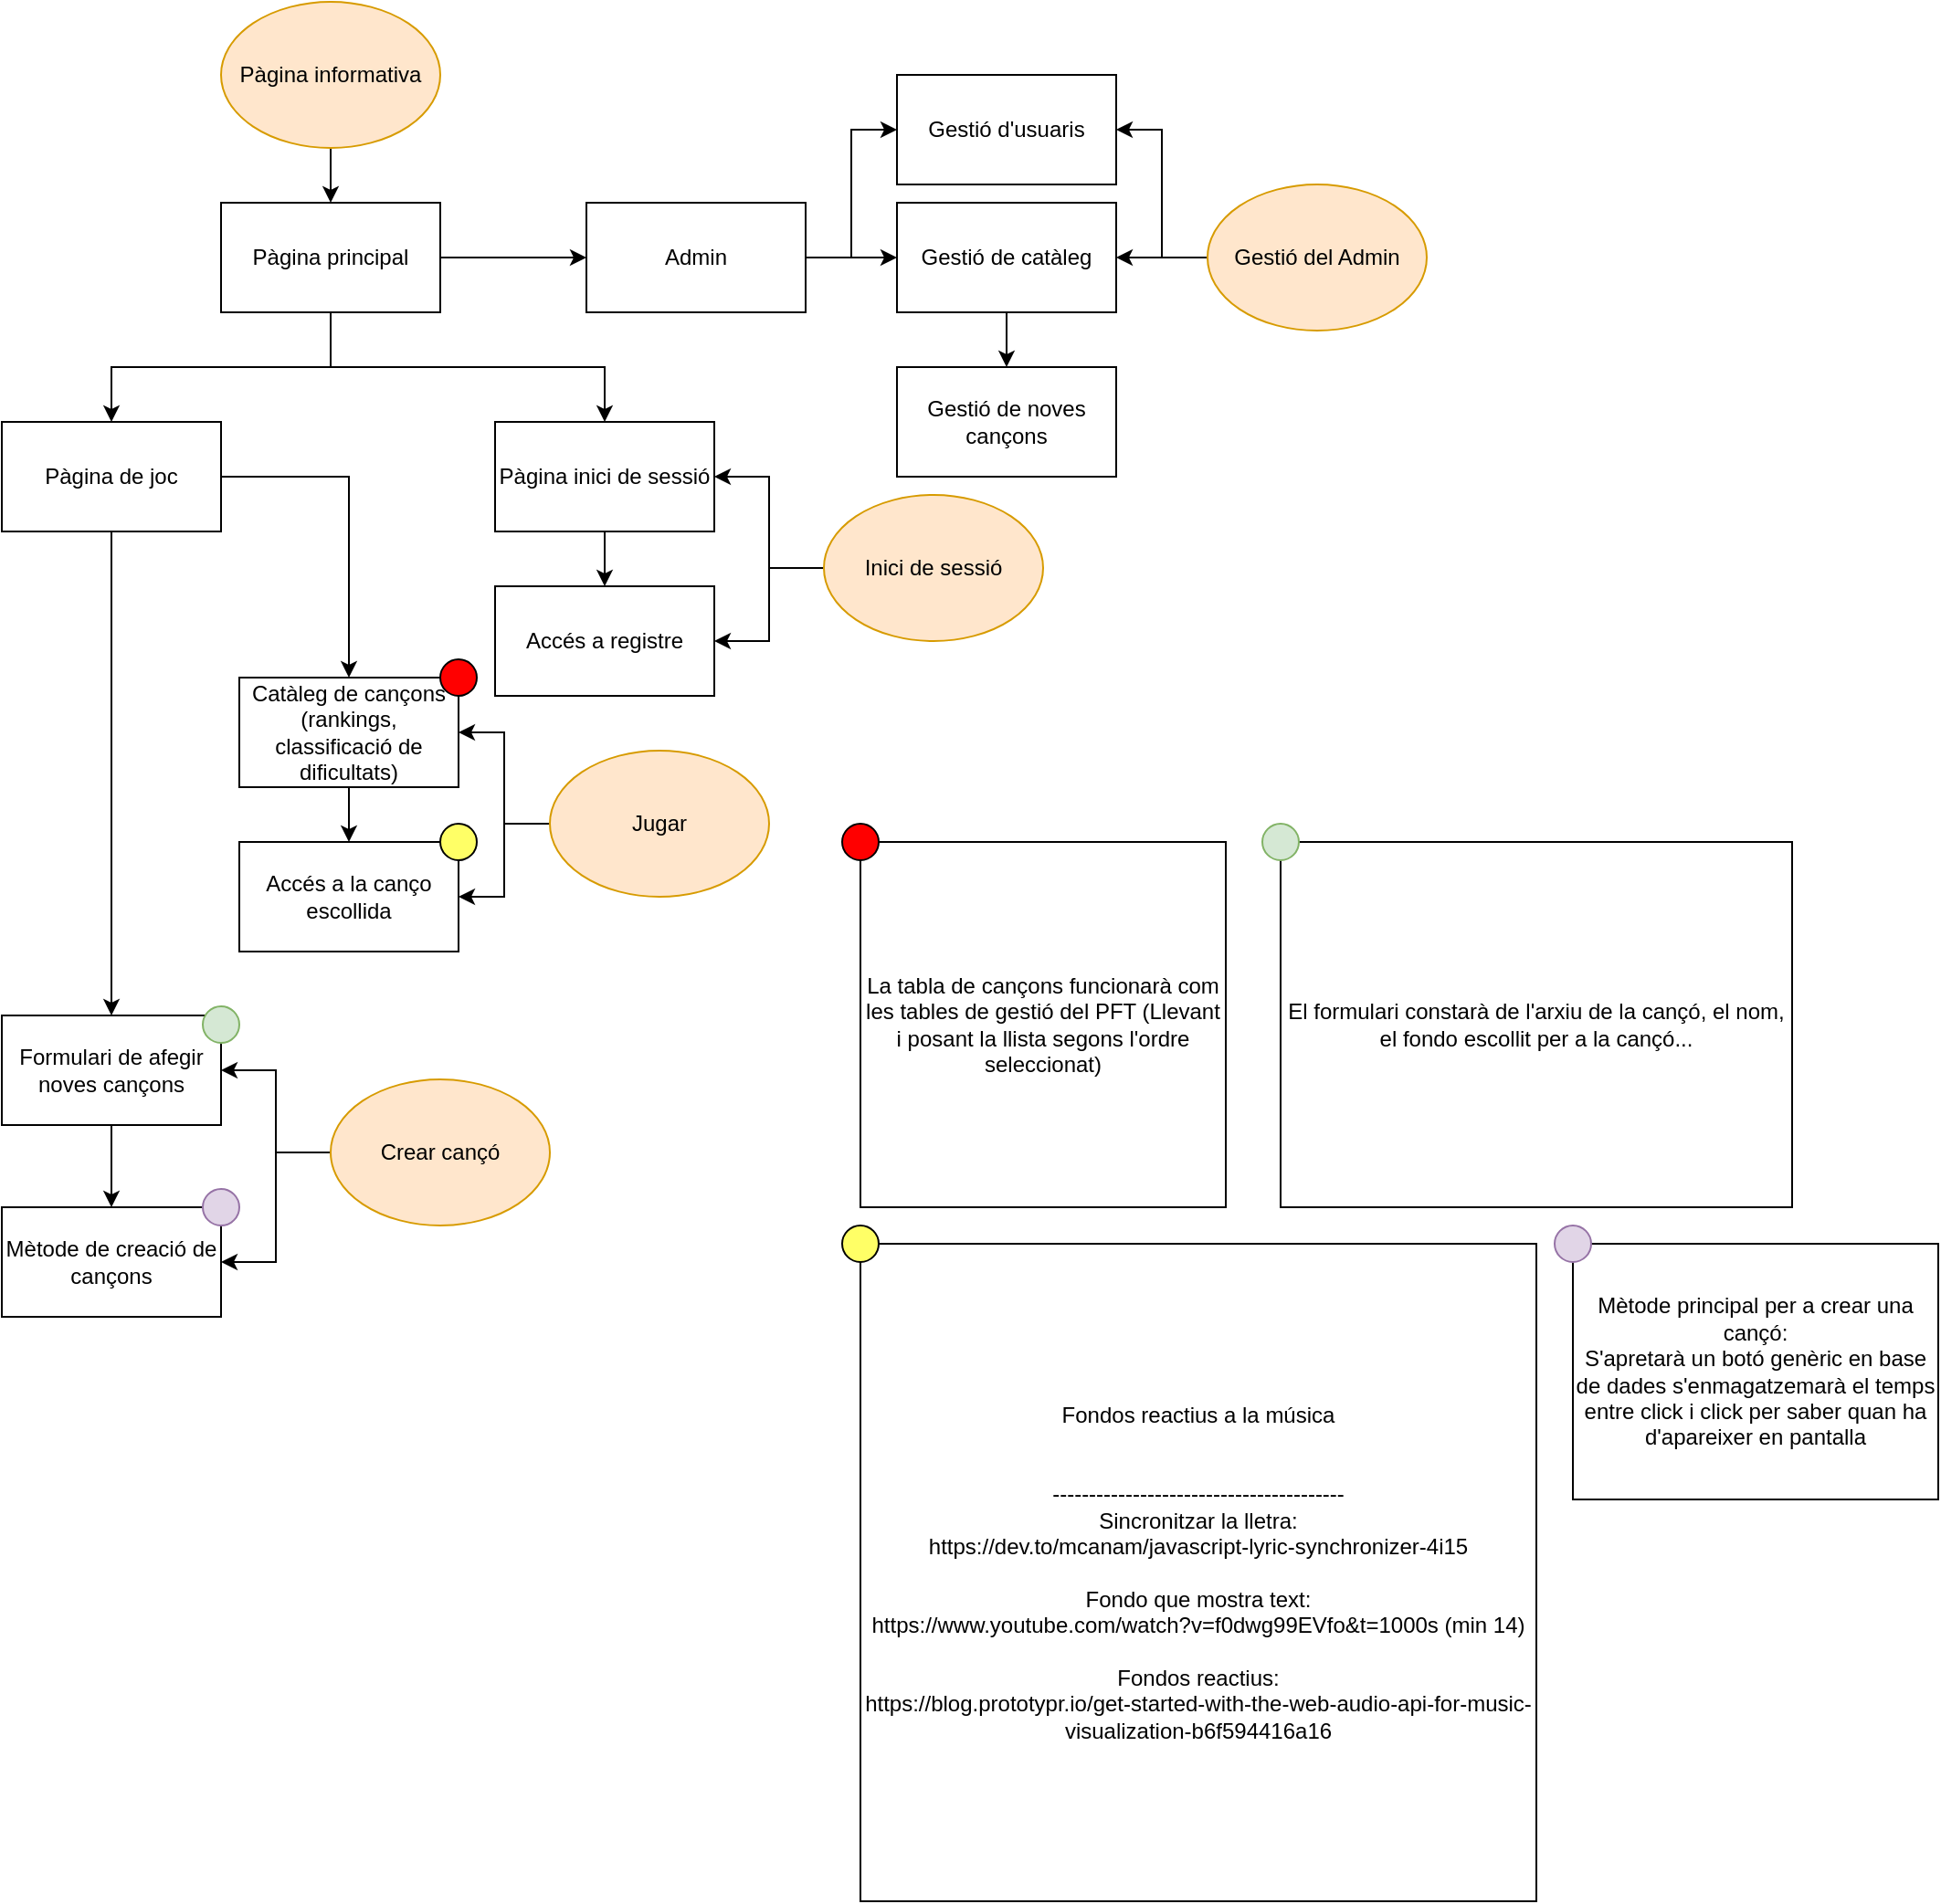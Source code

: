 <mxfile version="21.0.2" type="device"><diagram name="Página-1" id="FfgD_RqtwWtH9ZamxcaJ"><mxGraphModel dx="1009" dy="1711" grid="1" gridSize="10" guides="1" tooltips="1" connect="1" arrows="1" fold="1" page="1" pageScale="1" pageWidth="827" pageHeight="1169" math="0" shadow="0"><root><mxCell id="0"/><mxCell id="1" parent="0"/><mxCell id="VOfJ_ikj5AmutF5vIUKQ-3" style="edgeStyle=orthogonalEdgeStyle;rounded=0;orthogonalLoop=1;jettySize=auto;html=1;exitX=0.5;exitY=1;exitDx=0;exitDy=0;" parent="1" source="VOfJ_ikj5AmutF5vIUKQ-1" target="VOfJ_ikj5AmutF5vIUKQ-2" edge="1"><mxGeometry relative="1" as="geometry"/></mxCell><mxCell id="VOfJ_ikj5AmutF5vIUKQ-5" style="edgeStyle=orthogonalEdgeStyle;rounded=0;orthogonalLoop=1;jettySize=auto;html=1;" parent="1" source="VOfJ_ikj5AmutF5vIUKQ-1" target="VOfJ_ikj5AmutF5vIUKQ-4" edge="1"><mxGeometry relative="1" as="geometry"/></mxCell><mxCell id="VOfJ_ikj5AmutF5vIUKQ-14" style="edgeStyle=orthogonalEdgeStyle;rounded=0;orthogonalLoop=1;jettySize=auto;html=1;" parent="1" source="VOfJ_ikj5AmutF5vIUKQ-1" target="VOfJ_ikj5AmutF5vIUKQ-13" edge="1"><mxGeometry relative="1" as="geometry"/></mxCell><mxCell id="VOfJ_ikj5AmutF5vIUKQ-1" value="Pàgina principal" style="rounded=0;whiteSpace=wrap;html=1;" parent="1" vertex="1"><mxGeometry x="220" y="80" width="120" height="60" as="geometry"/></mxCell><mxCell id="VOfJ_ikj5AmutF5vIUKQ-12" style="edgeStyle=orthogonalEdgeStyle;rounded=0;orthogonalLoop=1;jettySize=auto;html=1;" parent="1" source="VOfJ_ikj5AmutF5vIUKQ-2" target="VOfJ_ikj5AmutF5vIUKQ-11" edge="1"><mxGeometry relative="1" as="geometry"/></mxCell><mxCell id="VOfJ_ikj5AmutF5vIUKQ-2" value="Pàgina inici de sessió" style="rounded=0;whiteSpace=wrap;html=1;" parent="1" vertex="1"><mxGeometry x="370" y="200" width="120" height="60" as="geometry"/></mxCell><mxCell id="VOfJ_ikj5AmutF5vIUKQ-8" style="edgeStyle=orthogonalEdgeStyle;rounded=0;orthogonalLoop=1;jettySize=auto;html=1;" parent="1" source="VOfJ_ikj5AmutF5vIUKQ-4" target="VOfJ_ikj5AmutF5vIUKQ-7" edge="1"><mxGeometry relative="1" as="geometry"/></mxCell><mxCell id="VOfJ_ikj5AmutF5vIUKQ-16" style="edgeStyle=orthogonalEdgeStyle;rounded=0;orthogonalLoop=1;jettySize=auto;html=1;entryX=0.5;entryY=0;entryDx=0;entryDy=0;" parent="1" source="VOfJ_ikj5AmutF5vIUKQ-4" target="VOfJ_ikj5AmutF5vIUKQ-15" edge="1"><mxGeometry relative="1" as="geometry"/></mxCell><mxCell id="VOfJ_ikj5AmutF5vIUKQ-4" value="Pàgina de joc" style="rounded=0;whiteSpace=wrap;html=1;" parent="1" vertex="1"><mxGeometry x="100" y="200" width="120" height="60" as="geometry"/></mxCell><mxCell id="VOfJ_ikj5AmutF5vIUKQ-10" style="edgeStyle=orthogonalEdgeStyle;rounded=0;orthogonalLoop=1;jettySize=auto;html=1;" parent="1" source="VOfJ_ikj5AmutF5vIUKQ-7" target="VOfJ_ikj5AmutF5vIUKQ-9" edge="1"><mxGeometry relative="1" as="geometry"/></mxCell><mxCell id="VOfJ_ikj5AmutF5vIUKQ-7" value="Catàleg de cançons&lt;br&gt;(rankings, classificació de dificultats)" style="rounded=0;whiteSpace=wrap;html=1;" parent="1" vertex="1"><mxGeometry x="230" y="340" width="120" height="60" as="geometry"/></mxCell><mxCell id="VOfJ_ikj5AmutF5vIUKQ-9" value="Accés a la canço escollida" style="rounded=0;whiteSpace=wrap;html=1;" parent="1" vertex="1"><mxGeometry x="230" y="430" width="120" height="60" as="geometry"/></mxCell><mxCell id="VOfJ_ikj5AmutF5vIUKQ-11" value="Accés a registre" style="rounded=0;whiteSpace=wrap;html=1;" parent="1" vertex="1"><mxGeometry x="370" y="290" width="120" height="60" as="geometry"/></mxCell><mxCell id="VOfJ_ikj5AmutF5vIUKQ-23" style="edgeStyle=orthogonalEdgeStyle;rounded=0;orthogonalLoop=1;jettySize=auto;html=1;entryX=0;entryY=0.5;entryDx=0;entryDy=0;" parent="1" source="VOfJ_ikj5AmutF5vIUKQ-13" target="VOfJ_ikj5AmutF5vIUKQ-22" edge="1"><mxGeometry relative="1" as="geometry"/></mxCell><mxCell id="JyTOq4KsOGd3w4pSYTNY-3" style="edgeStyle=orthogonalEdgeStyle;rounded=0;orthogonalLoop=1;jettySize=auto;html=1;entryX=0;entryY=0.5;entryDx=0;entryDy=0;" edge="1" parent="1" source="VOfJ_ikj5AmutF5vIUKQ-13" target="VOfJ_ikj5AmutF5vIUKQ-24"><mxGeometry relative="1" as="geometry"/></mxCell><mxCell id="VOfJ_ikj5AmutF5vIUKQ-13" value="Admin" style="rounded=0;whiteSpace=wrap;html=1;" parent="1" vertex="1"><mxGeometry x="420" y="80" width="120" height="60" as="geometry"/></mxCell><mxCell id="VOfJ_ikj5AmutF5vIUKQ-18" style="edgeStyle=orthogonalEdgeStyle;rounded=0;orthogonalLoop=1;jettySize=auto;html=1;entryX=0.5;entryY=0;entryDx=0;entryDy=0;" parent="1" source="VOfJ_ikj5AmutF5vIUKQ-15" target="VOfJ_ikj5AmutF5vIUKQ-17" edge="1"><mxGeometry relative="1" as="geometry"/></mxCell><mxCell id="VOfJ_ikj5AmutF5vIUKQ-15" value="Formulari de afegir noves cançons" style="rounded=0;whiteSpace=wrap;html=1;" parent="1" vertex="1"><mxGeometry x="100" y="525" width="120" height="60" as="geometry"/></mxCell><mxCell id="VOfJ_ikj5AmutF5vIUKQ-17" value="Mètode de creació de cançons" style="rounded=0;whiteSpace=wrap;html=1;" parent="1" vertex="1"><mxGeometry x="100" y="630" width="120" height="60" as="geometry"/></mxCell><mxCell id="VOfJ_ikj5AmutF5vIUKQ-20" style="edgeStyle=orthogonalEdgeStyle;rounded=0;orthogonalLoop=1;jettySize=auto;html=1;entryX=1;entryY=0.5;entryDx=0;entryDy=0;" parent="1" source="VOfJ_ikj5AmutF5vIUKQ-19" target="VOfJ_ikj5AmutF5vIUKQ-15" edge="1"><mxGeometry relative="1" as="geometry"/></mxCell><mxCell id="VOfJ_ikj5AmutF5vIUKQ-21" style="edgeStyle=orthogonalEdgeStyle;rounded=0;orthogonalLoop=1;jettySize=auto;html=1;entryX=1;entryY=0.5;entryDx=0;entryDy=0;" parent="1" source="VOfJ_ikj5AmutF5vIUKQ-19" target="VOfJ_ikj5AmutF5vIUKQ-17" edge="1"><mxGeometry relative="1" as="geometry"/></mxCell><mxCell id="VOfJ_ikj5AmutF5vIUKQ-19" value="Crear cançó" style="ellipse;whiteSpace=wrap;html=1;fillColor=#ffe6cc;strokeColor=#d79b00;" parent="1" vertex="1"><mxGeometry x="280" y="560" width="120" height="80" as="geometry"/></mxCell><mxCell id="VOfJ_ikj5AmutF5vIUKQ-22" value="Gestió d'usuaris" style="rounded=0;whiteSpace=wrap;html=1;" parent="1" vertex="1"><mxGeometry x="590" y="10" width="120" height="60" as="geometry"/></mxCell><mxCell id="JyTOq4KsOGd3w4pSYTNY-7" style="edgeStyle=orthogonalEdgeStyle;rounded=0;orthogonalLoop=1;jettySize=auto;html=1;" edge="1" parent="1" source="VOfJ_ikj5AmutF5vIUKQ-24" target="JyTOq4KsOGd3w4pSYTNY-4"><mxGeometry relative="1" as="geometry"/></mxCell><mxCell id="VOfJ_ikj5AmutF5vIUKQ-24" value="Gestió de catàleg" style="rounded=0;whiteSpace=wrap;html=1;" parent="1" vertex="1"><mxGeometry x="590" y="80" width="120" height="60" as="geometry"/></mxCell><mxCell id="VOfJ_ikj5AmutF5vIUKQ-27" value="" style="ellipse;whiteSpace=wrap;html=1;fillColor=#ff0000;" parent="1" vertex="1"><mxGeometry x="340" y="330" width="20" height="20" as="geometry"/></mxCell><mxCell id="VOfJ_ikj5AmutF5vIUKQ-28" value="La tabla de cançons funcionarà com les tables de gestió del PFT (Llevant i posant la llista segons l'ordre seleccionat)" style="rounded=0;whiteSpace=wrap;html=1;fillColor=#FFFFFF;" parent="1" vertex="1"><mxGeometry x="570" y="430" width="200" height="200" as="geometry"/></mxCell><mxCell id="VOfJ_ikj5AmutF5vIUKQ-29" value="" style="ellipse;whiteSpace=wrap;html=1;fillColor=#ff0000;" parent="1" vertex="1"><mxGeometry x="560" y="420" width="20" height="20" as="geometry"/></mxCell><mxCell id="VOfJ_ikj5AmutF5vIUKQ-30" value="" style="ellipse;whiteSpace=wrap;html=1;fillColor=#FFFF66;" parent="1" vertex="1"><mxGeometry x="340" y="420" width="20" height="20" as="geometry"/></mxCell><mxCell id="VOfJ_ikj5AmutF5vIUKQ-32" value="Fondos reactius a la música&lt;br&gt;&lt;br&gt;&lt;br&gt;----------------------------------------&lt;br&gt;Sincronitzar la lletra:&lt;br&gt;https://dev.to/mcanam/javascript-lyric-synchronizer-4i15&lt;br&gt;&lt;br&gt;Fondo que mostra text:&lt;br&gt;https://www.youtube.com/watch?v=f0dwg99EVfo&amp;amp;t=1000s (min 14)&lt;br&gt;&lt;br&gt;Fondos reactius:&lt;br&gt;https://blog.prototypr.io/get-started-with-the-web-audio-api-for-music-visualization-b6f594416a16" style="rounded=0;whiteSpace=wrap;html=1;fillColor=#FFFFFF;" parent="1" vertex="1"><mxGeometry x="570" y="650" width="370" height="360" as="geometry"/></mxCell><mxCell id="VOfJ_ikj5AmutF5vIUKQ-33" value="" style="ellipse;whiteSpace=wrap;html=1;fillColor=#FFFF66;" parent="1" vertex="1"><mxGeometry x="560" y="640" width="20" height="20" as="geometry"/></mxCell><mxCell id="VOfJ_ikj5AmutF5vIUKQ-34" value="El formulari constarà de l'arxiu de la cançó, el nom, el fondo escollit per a la cançó..." style="rounded=0;whiteSpace=wrap;html=1;" parent="1" vertex="1"><mxGeometry x="800" y="430" width="280" height="200" as="geometry"/></mxCell><mxCell id="VOfJ_ikj5AmutF5vIUKQ-35" value="" style="ellipse;whiteSpace=wrap;html=1;fillColor=#d5e8d4;strokeColor=#82b366;" parent="1" vertex="1"><mxGeometry x="210" y="520" width="20" height="20" as="geometry"/></mxCell><mxCell id="VOfJ_ikj5AmutF5vIUKQ-36" value="" style="ellipse;whiteSpace=wrap;html=1;fillColor=#d5e8d4;strokeColor=#82b366;" parent="1" vertex="1"><mxGeometry x="790" y="420" width="20" height="20" as="geometry"/></mxCell><mxCell id="VOfJ_ikj5AmutF5vIUKQ-38" style="edgeStyle=orthogonalEdgeStyle;rounded=0;orthogonalLoop=1;jettySize=auto;html=1;" parent="1" source="VOfJ_ikj5AmutF5vIUKQ-37" target="VOfJ_ikj5AmutF5vIUKQ-2" edge="1"><mxGeometry relative="1" as="geometry"/></mxCell><mxCell id="VOfJ_ikj5AmutF5vIUKQ-39" style="edgeStyle=orthogonalEdgeStyle;rounded=0;orthogonalLoop=1;jettySize=auto;html=1;entryX=1;entryY=0.5;entryDx=0;entryDy=0;" parent="1" source="VOfJ_ikj5AmutF5vIUKQ-37" target="VOfJ_ikj5AmutF5vIUKQ-11" edge="1"><mxGeometry relative="1" as="geometry"/></mxCell><mxCell id="VOfJ_ikj5AmutF5vIUKQ-37" value="Inici de sessió" style="ellipse;whiteSpace=wrap;html=1;fillColor=#ffe6cc;strokeColor=#d79b00;" parent="1" vertex="1"><mxGeometry x="550" y="240" width="120" height="80" as="geometry"/></mxCell><mxCell id="VOfJ_ikj5AmutF5vIUKQ-41" style="edgeStyle=orthogonalEdgeStyle;rounded=0;orthogonalLoop=1;jettySize=auto;html=1;" parent="1" source="VOfJ_ikj5AmutF5vIUKQ-40" target="VOfJ_ikj5AmutF5vIUKQ-22" edge="1"><mxGeometry relative="1" as="geometry"/></mxCell><mxCell id="VOfJ_ikj5AmutF5vIUKQ-42" style="edgeStyle=orthogonalEdgeStyle;rounded=0;orthogonalLoop=1;jettySize=auto;html=1;entryX=1;entryY=0.5;entryDx=0;entryDy=0;" parent="1" source="VOfJ_ikj5AmutF5vIUKQ-40" target="VOfJ_ikj5AmutF5vIUKQ-24" edge="1"><mxGeometry relative="1" as="geometry"/></mxCell><mxCell id="VOfJ_ikj5AmutF5vIUKQ-40" value="Gestió del Admin" style="ellipse;whiteSpace=wrap;html=1;fillColor=#ffe6cc;strokeColor=#d79b00;" parent="1" vertex="1"><mxGeometry x="760" y="70" width="120" height="80" as="geometry"/></mxCell><mxCell id="VOfJ_ikj5AmutF5vIUKQ-45" style="edgeStyle=orthogonalEdgeStyle;rounded=0;orthogonalLoop=1;jettySize=auto;html=1;entryX=1;entryY=0.5;entryDx=0;entryDy=0;" parent="1" source="VOfJ_ikj5AmutF5vIUKQ-44" target="VOfJ_ikj5AmutF5vIUKQ-7" edge="1"><mxGeometry relative="1" as="geometry"/></mxCell><mxCell id="VOfJ_ikj5AmutF5vIUKQ-46" style="edgeStyle=orthogonalEdgeStyle;rounded=0;orthogonalLoop=1;jettySize=auto;html=1;" parent="1" source="VOfJ_ikj5AmutF5vIUKQ-44" target="VOfJ_ikj5AmutF5vIUKQ-9" edge="1"><mxGeometry relative="1" as="geometry"/></mxCell><mxCell id="VOfJ_ikj5AmutF5vIUKQ-44" value="Jugar" style="ellipse;whiteSpace=wrap;html=1;fillColor=#ffe6cc;strokeColor=#d79b00;" parent="1" vertex="1"><mxGeometry x="400" y="380" width="120" height="80" as="geometry"/></mxCell><mxCell id="VOfJ_ikj5AmutF5vIUKQ-47" value="" style="ellipse;whiteSpace=wrap;html=1;fillColor=#e1d5e7;strokeColor=#9673a6;" parent="1" vertex="1"><mxGeometry x="210" y="620" width="20" height="20" as="geometry"/></mxCell><mxCell id="VOfJ_ikj5AmutF5vIUKQ-49" value="Mètode principal per a crear una cançó:&lt;br&gt;S'apretarà un botó genèric en base de dades s'enmagatzemarà el temps entre click i click per saber quan ha d'apareixer en pantalla" style="rounded=0;whiteSpace=wrap;html=1;" parent="1" vertex="1"><mxGeometry x="960" y="650" width="200" height="140" as="geometry"/></mxCell><mxCell id="VOfJ_ikj5AmutF5vIUKQ-50" value="" style="ellipse;whiteSpace=wrap;html=1;fillColor=#e1d5e7;strokeColor=#9673a6;" parent="1" vertex="1"><mxGeometry x="950" y="640" width="20" height="20" as="geometry"/></mxCell><mxCell id="VOfJ_ikj5AmutF5vIUKQ-53" style="edgeStyle=orthogonalEdgeStyle;rounded=0;orthogonalLoop=1;jettySize=auto;html=1;" parent="1" source="VOfJ_ikj5AmutF5vIUKQ-52" target="VOfJ_ikj5AmutF5vIUKQ-1" edge="1"><mxGeometry relative="1" as="geometry"/></mxCell><mxCell id="VOfJ_ikj5AmutF5vIUKQ-52" value="Pàgina informativa" style="ellipse;whiteSpace=wrap;html=1;fillColor=#ffe6cc;strokeColor=#d79b00;" parent="1" vertex="1"><mxGeometry x="220" y="-30" width="120" height="80" as="geometry"/></mxCell><mxCell id="JyTOq4KsOGd3w4pSYTNY-4" value="Gestió de noves cançons" style="rounded=0;whiteSpace=wrap;html=1;" vertex="1" parent="1"><mxGeometry x="590" y="170" width="120" height="60" as="geometry"/></mxCell></root></mxGraphModel></diagram></mxfile>